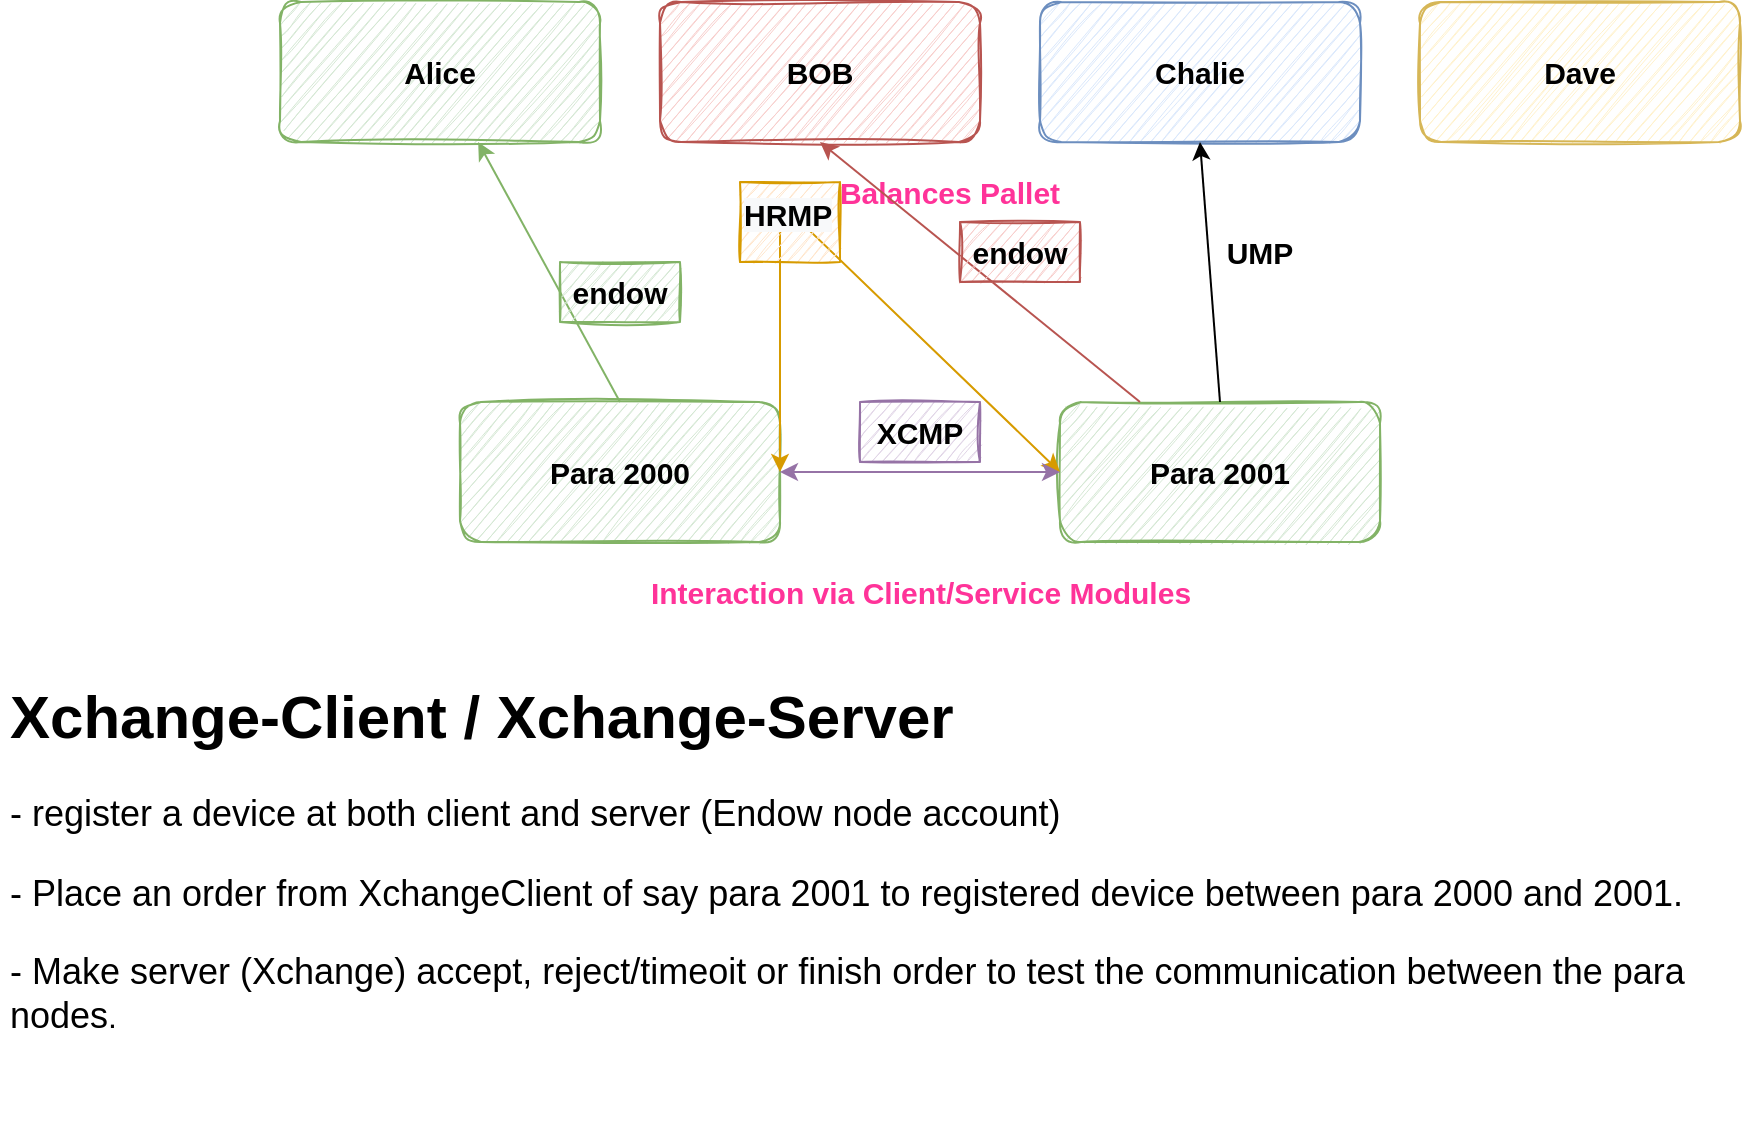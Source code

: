 <mxfile version="16.5.6" type="device"><diagram id="2H0ObUD-JDzkfLcRSEHf" name="Page-1"><mxGraphModel dx="1422" dy="762" grid="1" gridSize="10" guides="1" tooltips="1" connect="1" arrows="1" fold="1" page="1" pageScale="1" pageWidth="850" pageHeight="1100" math="0" shadow="0"><root><mxCell id="0"/><mxCell id="1" parent="0"/><mxCell id="8uJPtbPRLRbXeX6I-MME-1" value="&lt;b&gt;&lt;font style=&quot;font-size: 15px&quot;&gt;Alice&lt;/font&gt;&lt;/b&gt;" style="rounded=1;whiteSpace=wrap;html=1;fillColor=#d5e8d4;strokeColor=#82b366;shadow=0;sketch=1;" vertex="1" parent="1"><mxGeometry x="240" y="130" width="160" height="70" as="geometry"/></mxCell><mxCell id="8uJPtbPRLRbXeX6I-MME-2" value="&lt;b&gt;&lt;font style=&quot;font-size: 15px&quot;&gt;BOB&lt;/font&gt;&lt;/b&gt;" style="rounded=1;whiteSpace=wrap;html=1;fillColor=#f8cecc;strokeColor=#b85450;shadow=0;sketch=1;" vertex="1" parent="1"><mxGeometry x="430" y="130" width="160" height="70" as="geometry"/></mxCell><mxCell id="8uJPtbPRLRbXeX6I-MME-3" value="&lt;b&gt;&lt;font style=&quot;font-size: 15px&quot;&gt;Chalie&lt;/font&gt;&lt;/b&gt;" style="rounded=1;whiteSpace=wrap;html=1;fillColor=#dae8fc;strokeColor=#6c8ebf;shadow=0;sketch=1;" vertex="1" parent="1"><mxGeometry x="620" y="130" width="160" height="70" as="geometry"/></mxCell><mxCell id="8uJPtbPRLRbXeX6I-MME-4" value="&lt;b&gt;&lt;font style=&quot;font-size: 15px&quot;&gt;Dave&lt;/font&gt;&lt;/b&gt;" style="rounded=1;whiteSpace=wrap;html=1;fillColor=#fff2cc;strokeColor=#d6b656;shadow=0;sketch=1;" vertex="1" parent="1"><mxGeometry x="810" y="130" width="160" height="70" as="geometry"/></mxCell><mxCell id="8uJPtbPRLRbXeX6I-MME-5" value="&lt;b&gt;&lt;font style=&quot;font-size: 15px&quot;&gt;Para 2000&lt;/font&gt;&lt;/b&gt;" style="rounded=1;whiteSpace=wrap;html=1;fillColor=#d5e8d4;strokeColor=#82b366;shadow=0;sketch=1;" vertex="1" parent="1"><mxGeometry x="330" y="330" width="160" height="70" as="geometry"/></mxCell><mxCell id="8uJPtbPRLRbXeX6I-MME-6" value="&lt;b&gt;&lt;font style=&quot;font-size: 15px&quot;&gt;Para 2001&lt;/font&gt;&lt;/b&gt;" style="rounded=1;whiteSpace=wrap;html=1;fillColor=#d5e8d4;strokeColor=#82b366;shadow=0;sketch=1;" vertex="1" parent="1"><mxGeometry x="630" y="330" width="160" height="70" as="geometry"/></mxCell><mxCell id="8uJPtbPRLRbXeX6I-MME-11" value="&lt;b&gt;&lt;font color=&quot;#ff3399&quot;&gt;Balances Pallet&lt;/font&gt;&lt;/b&gt;" style="text;html=1;strokeColor=none;fillColor=none;align=center;verticalAlign=middle;whiteSpace=wrap;rounded=0;shadow=0;sketch=1;fontSize=15;" vertex="1" parent="1"><mxGeometry x="330" y="210" width="490" height="30" as="geometry"/></mxCell><mxCell id="8uJPtbPRLRbXeX6I-MME-12" value="" style="endArrow=classic;startArrow=classic;html=1;rounded=0;fontSize=15;entryX=0;entryY=0.5;entryDx=0;entryDy=0;exitX=1;exitY=0.5;exitDx=0;exitDy=0;fillColor=#ffe6cc;strokeColor=#d79b00;" edge="1" parent="1" source="8uJPtbPRLRbXeX6I-MME-5" target="8uJPtbPRLRbXeX6I-MME-6"><mxGeometry width="50" height="50" relative="1" as="geometry"><mxPoint x="520" y="390" as="sourcePoint"/><mxPoint x="570" y="340" as="targetPoint"/><Array as="points"><mxPoint x="490" y="230"/></Array></mxGeometry></mxCell><mxCell id="8uJPtbPRLRbXeX6I-MME-13" value="&lt;b&gt;UMP&lt;/b&gt;" style="text;html=1;strokeColor=none;fillColor=none;align=center;verticalAlign=middle;whiteSpace=wrap;rounded=0;shadow=0;sketch=1;fontSize=15;" vertex="1" parent="1"><mxGeometry x="700" y="240" width="60" height="30" as="geometry"/></mxCell><mxCell id="8uJPtbPRLRbXeX6I-MME-14" value="&lt;b&gt;XCMP&lt;/b&gt;" style="text;html=1;strokeColor=#9673a6;fillColor=#e1d5e7;align=center;verticalAlign=middle;whiteSpace=wrap;rounded=0;shadow=0;sketch=1;fontSize=15;" vertex="1" parent="1"><mxGeometry x="530" y="330" width="60" height="30" as="geometry"/></mxCell><mxCell id="8uJPtbPRLRbXeX6I-MME-16" value="" style="endArrow=classic;html=1;rounded=0;fontSize=15;entryX=0.5;entryY=1;entryDx=0;entryDy=0;exitX=0.5;exitY=0;exitDx=0;exitDy=0;" edge="1" parent="1" source="8uJPtbPRLRbXeX6I-MME-6" target="8uJPtbPRLRbXeX6I-MME-3"><mxGeometry width="50" height="50" relative="1" as="geometry"><mxPoint x="400" y="320" as="sourcePoint"/><mxPoint x="450" y="270" as="targetPoint"/></mxGeometry></mxCell><mxCell id="8uJPtbPRLRbXeX6I-MME-17" value="&lt;font color=&quot;#ff3399&quot;&gt;&lt;b&gt;Interaction via Client/Service Modules&lt;/b&gt;&lt;/font&gt;" style="text;html=1;strokeColor=none;fillColor=none;align=center;verticalAlign=middle;whiteSpace=wrap;rounded=0;shadow=0;sketch=1;fontSize=15;" vertex="1" parent="1"><mxGeometry x="407.5" y="410" width="305" height="30" as="geometry"/></mxCell><mxCell id="8uJPtbPRLRbXeX6I-MME-18" value="" style="endArrow=classic;html=1;rounded=0;fontSize=15;fontColor=#FF3399;exitX=0.5;exitY=0;exitDx=0;exitDy=0;fillColor=#d5e8d4;strokeColor=#82b366;" edge="1" parent="1" source="8uJPtbPRLRbXeX6I-MME-5" target="8uJPtbPRLRbXeX6I-MME-1"><mxGeometry width="50" height="50" relative="1" as="geometry"><mxPoint x="250" y="330" as="sourcePoint"/><mxPoint x="300" y="280" as="targetPoint"/></mxGeometry></mxCell><mxCell id="8uJPtbPRLRbXeX6I-MME-19" value="&lt;font color=&quot;#000000&quot;&gt;&lt;b&gt;endow&lt;/b&gt;&lt;/font&gt;" style="text;html=1;strokeColor=#82b366;fillColor=#d5e8d4;align=center;verticalAlign=middle;whiteSpace=wrap;rounded=0;shadow=0;sketch=1;fontSize=15;" vertex="1" parent="1"><mxGeometry x="380" y="260" width="60" height="30" as="geometry"/></mxCell><mxCell id="8uJPtbPRLRbXeX6I-MME-20" value="" style="endArrow=classic;html=1;rounded=0;fontSize=15;fontColor=#000000;entryX=0.5;entryY=1;entryDx=0;entryDy=0;exitX=0.25;exitY=0;exitDx=0;exitDy=0;fillColor=#f8cecc;strokeColor=#b85450;" edge="1" parent="1" source="8uJPtbPRLRbXeX6I-MME-6" target="8uJPtbPRLRbXeX6I-MME-2"><mxGeometry width="50" height="50" relative="1" as="geometry"><mxPoint x="770" y="530" as="sourcePoint"/><mxPoint x="820" y="480" as="targetPoint"/></mxGeometry></mxCell><mxCell id="8uJPtbPRLRbXeX6I-MME-21" value="&lt;font color=&quot;#000000&quot;&gt;&lt;b&gt;endow&lt;/b&gt;&lt;/font&gt;" style="text;html=1;strokeColor=#b85450;fillColor=#f8cecc;align=center;verticalAlign=middle;whiteSpace=wrap;rounded=0;shadow=0;sketch=1;fontSize=15;" vertex="1" parent="1"><mxGeometry x="580" y="240" width="60" height="30" as="geometry"/></mxCell><mxCell id="8uJPtbPRLRbXeX6I-MME-23" value="&lt;h1&gt;Xchange-Client / Xchange-Server&lt;/h1&gt;&lt;p style=&quot;font-size: 18px&quot;&gt;&lt;font style=&quot;font-size: 18px&quot;&gt;- register a device at both client and server (Endow node account)&lt;/font&gt;&lt;/p&gt;&lt;p style=&quot;font-size: 18px&quot;&gt;&lt;font style=&quot;font-size: 18px&quot;&gt;- Place an order from XchangeClient of say para 2001 to registered device between para 2000 and 2001.&lt;/font&gt;&lt;/p&gt;&lt;p style=&quot;font-size: 18px&quot;&gt;&lt;font style=&quot;font-size: 18px&quot;&gt;- Make server (Xchange) accept, reject/timeoit or finish order to test the communication between the para nodes&lt;/font&gt;&lt;span style=&quot;font-size: 16px&quot;&gt;.&amp;nbsp;&lt;br&gt;&lt;/span&gt;&lt;/p&gt;&lt;p style=&quot;font-size: 16px&quot;&gt;&lt;br&gt;&lt;/p&gt;" style="text;html=1;strokeColor=none;fillColor=none;spacing=5;spacingTop=-20;whiteSpace=wrap;overflow=hidden;rounded=0;shadow=0;sketch=1;fontSize=15;fontColor=#000000;" vertex="1" parent="1"><mxGeometry x="100" y="460" width="850" height="240" as="geometry"/></mxCell><mxCell id="8uJPtbPRLRbXeX6I-MME-25" value="" style="endArrow=classic;startArrow=classic;html=1;rounded=0;fontSize=17;fontColor=#000000;entryX=0;entryY=0.5;entryDx=0;entryDy=0;fillColor=#e1d5e7;strokeColor=#9673a6;" edge="1" parent="1" target="8uJPtbPRLRbXeX6I-MME-6"><mxGeometry width="50" height="50" relative="1" as="geometry"><mxPoint x="490" y="365" as="sourcePoint"/><mxPoint x="420" y="410" as="targetPoint"/></mxGeometry></mxCell><mxCell id="8uJPtbPRLRbXeX6I-MME-26" value="&lt;b style=&quot;color: rgb(0 , 0 , 0) ; font-family: &amp;#34;helvetica&amp;#34; ; font-size: 15px ; font-style: normal ; letter-spacing: normal ; text-align: center ; text-indent: 0px ; text-transform: none ; word-spacing: 0px ; background-color: rgb(248 , 249 , 250)&quot;&gt;HRMP&lt;/b&gt;" style="text;whiteSpace=wrap;html=1;fontSize=17;fillColor=#ffe6cc;strokeColor=#d79b00;sketch=1;" vertex="1" parent="1"><mxGeometry x="470" y="220" width="50" height="40" as="geometry"/></mxCell></root></mxGraphModel></diagram></mxfile>